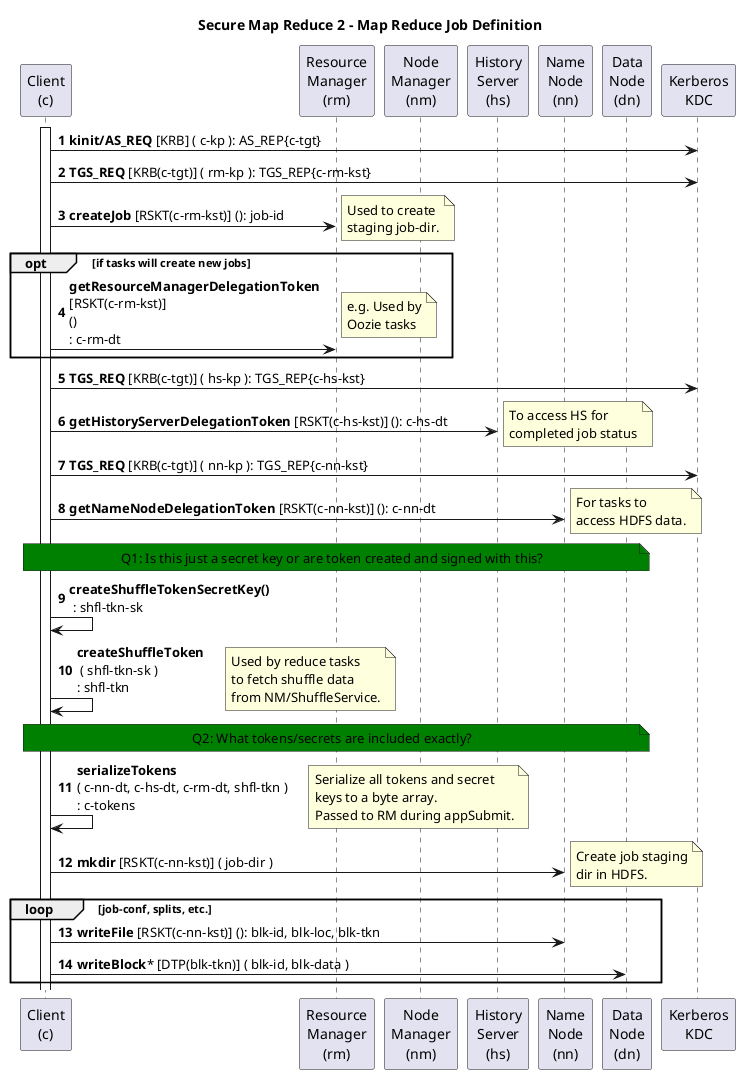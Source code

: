 @startuml
title Secure Map Reduce 2 - Map Reduce Job Definition
autonumber
'hide footbox

participant "Client\n(c)" as C
participant "Resource\nManager\n(rm)" as RM
participant "Node\nManager\n(nm)" as NM
'participant "Shuffle\nService\n(ss)" as SS
participant "History\nServer\n(hs)" as HS
'participant "Application\nMaster\n(am)" as AM
'participant "Client\nService\n(cs)" as CS
'participant "Application\nContainer\n(ac)" as AC #red
'participant "Task\n(t)" as T #orange
'participant "File\nSystem\n(fs)" as FS
participant "Name\nNode\n(nn)" as NN
participant "Data\nNode\n(dn)" as DN
participant "Kerberos\nKDC" as KDC

  'note over C,DN #green: QUESTION: ?

  activate C

'1
C->KDC: <b>kinit/AS_REQ</b> [KRB] ( c-kp ): AS_REP{c-tgt}

'2
C->KDC: <b>TGS_REQ</b> [KRB(c-tgt)] ( rm-kp ): TGS_REP{c-rm-kst}

'3
C->RM: <b>createJob</b> [RSKT(c-rm-kst)] (): job-id
  note right: Used to create\nstaging job-dir.

  opt if tasks will create new jobs
'4
C->RM: <b>getResourceManagerDelegationToken\n[RSKT(c-rm-kst)]\n()\n: c-rm-dt
  note right: e.g. Used by\nOozie tasks
  end opt

'5
C->KDC: <b>TGS_REQ</b> [KRB(c-tgt)] ( hs-kp ): TGS_REP{c-hs-kst}

'6
C->HS: <b>getHistoryServerDelegationToken</b> [RSKT(c-hs-kst)] (): c-hs-dt
  note right: To access HS for\ncompleted job status

'7
C->KDC: <b>TGS_REQ</b> [KRB(c-tgt)] ( nn-kp ): TGS_REP{c-nn-kst}

'8
C->NN: <b>getNameNodeDelegationToken</b> [RSKT(c-nn-kst)] (): c-nn-dt
  note right: For tasks to\naccess HDFS data.

note over C,DN #green: Q1: Is this just a secret key or are token created and signed with this?

'9
C->C: <b>createShuffleTokenSecretKey()\n : shfl-tkn-sk

'10
C->C: <b>createShuffleToken\n ( shfl-tkn-sk ) \n: shfl-tkn
  note right: Used by reduce tasks\nto fetch shuffle data\nfrom NM/ShuffleService.

note over C,DN #green: Q2: What tokens/secrets are included exactly?

'11
C->C: <b>serializeTokens\n( c-nn-dt, c-hs-dt, c-rm-dt, shfl-tkn )\n: c-tokens
  note right: Serialize all tokens and secret\nkeys to a byte array.\nPassed to RM during appSubmit.

'12
C->NN: <b>mkdir</b> [RSKT(c-nn-kst)] ( job-dir )
  note right: Create job staging\ndir in HDFS.

  loop job-conf, splits, etc.
'13
C->NN: <b>writeFile</b> [RSKT(c-nn-kst)] (): blk-id, blk-loc, blk-tkn

'14
C->DN: <b>writeBlock</b>* [DTP(blk-tkn)] ( blk-id, blk-data )
  end loop

@enduml